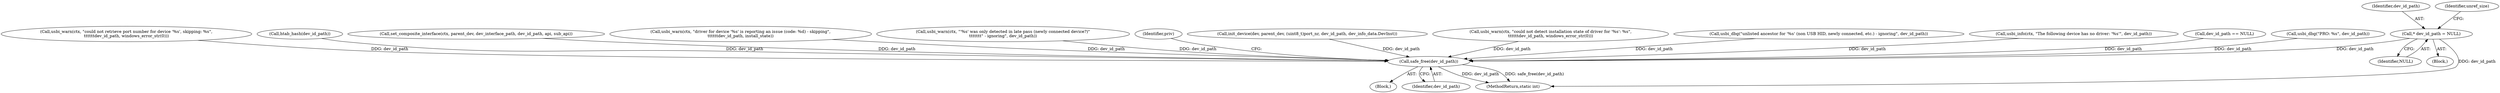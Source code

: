 digraph "0_Chrome_ac149a8d4371c0e01e0934fdd57b09e86f96b5b9_29@pointer" {
"1000150" [label="(Call,* dev_id_path = NULL)"];
"1000263" [label="(Call,safe_free(dev_id_path))"];
"1000258" [label="(Block,)"];
"1000440" [label="(Call,usbi_warn(ctx, \"could not retrieve port number for device '%s', skipping: %s\",\n\t\t\t\t\t\tdev_id_path, windows_error_str(0)))"];
"1000669" [label="(Call,htab_hash(dev_id_path))"];
"1000150" [label="(Call,* dev_id_path = NULL)"];
"1000264" [label="(Identifier,dev_id_path)"];
"1000152" [label="(Identifier,NULL)"];
"1000979" [label="(Call,set_composite_interface(ctx, parent_dev, dev_interface_path, dev_id_path, api, sub_api))"];
"1000578" [label="(Call,usbi_warn(ctx, \"driver for device '%s' is reporting an issue (code: %d) - skipping\",\n\t\t\t\t\t\tdev_id_path, install_state))"];
"1000686" [label="(Call,usbi_warn(ctx, \"'%s' was only detected in late pass (newly connected device?)\"\n\t\t\t\t\t\t\t\" - ignoring\", dev_id_path))"];
"1000266" [label="(Identifier,priv)"];
"1000922" [label="(Call,init_device(dev, parent_dev, (uint8_t)port_nr, dev_id_path, dev_info_data.DevInst))"];
"1000108" [label="(Block,)"];
"1000566" [label="(Call,usbi_warn(ctx, \"could not detect installation state of driver for '%s': %s\",\n\t\t\t\t\t\tdev_id_path, windows_error_str(0)))"];
"1000639" [label="(Call,usbi_dbg(\"unlisted ancestor for '%s' (non USB HID, newly connected, etc.) - ignoring\", dev_id_path))"];
"1001033" [label="(MethodReturn,static int)"];
"1000479" [label="(Call,usbi_info(ctx, \"The following device has no driver: '%s'\", dev_id_path))"];
"1000393" [label="(Call,dev_id_path == NULL)"];
"1000404" [label="(Call,usbi_dbg(\"PRO: %s\", dev_id_path))"];
"1000151" [label="(Identifier,dev_id_path)"];
"1000263" [label="(Call,safe_free(dev_id_path))"];
"1000165" [label="(Identifier,unref_size)"];
"1000150" -> "1000108"  [label="AST: "];
"1000150" -> "1000152"  [label="CFG: "];
"1000151" -> "1000150"  [label="AST: "];
"1000152" -> "1000150"  [label="AST: "];
"1000165" -> "1000150"  [label="CFG: "];
"1000150" -> "1001033"  [label="DDG: dev_id_path"];
"1000150" -> "1000263"  [label="DDG: dev_id_path"];
"1000263" -> "1000258"  [label="AST: "];
"1000263" -> "1000264"  [label="CFG: "];
"1000264" -> "1000263"  [label="AST: "];
"1000266" -> "1000263"  [label="CFG: "];
"1000263" -> "1001033"  [label="DDG: dev_id_path"];
"1000263" -> "1001033"  [label="DDG: safe_free(dev_id_path)"];
"1000639" -> "1000263"  [label="DDG: dev_id_path"];
"1000393" -> "1000263"  [label="DDG: dev_id_path"];
"1000686" -> "1000263"  [label="DDG: dev_id_path"];
"1000669" -> "1000263"  [label="DDG: dev_id_path"];
"1000578" -> "1000263"  [label="DDG: dev_id_path"];
"1000979" -> "1000263"  [label="DDG: dev_id_path"];
"1000404" -> "1000263"  [label="DDG: dev_id_path"];
"1000922" -> "1000263"  [label="DDG: dev_id_path"];
"1000479" -> "1000263"  [label="DDG: dev_id_path"];
"1000566" -> "1000263"  [label="DDG: dev_id_path"];
"1000440" -> "1000263"  [label="DDG: dev_id_path"];
}

